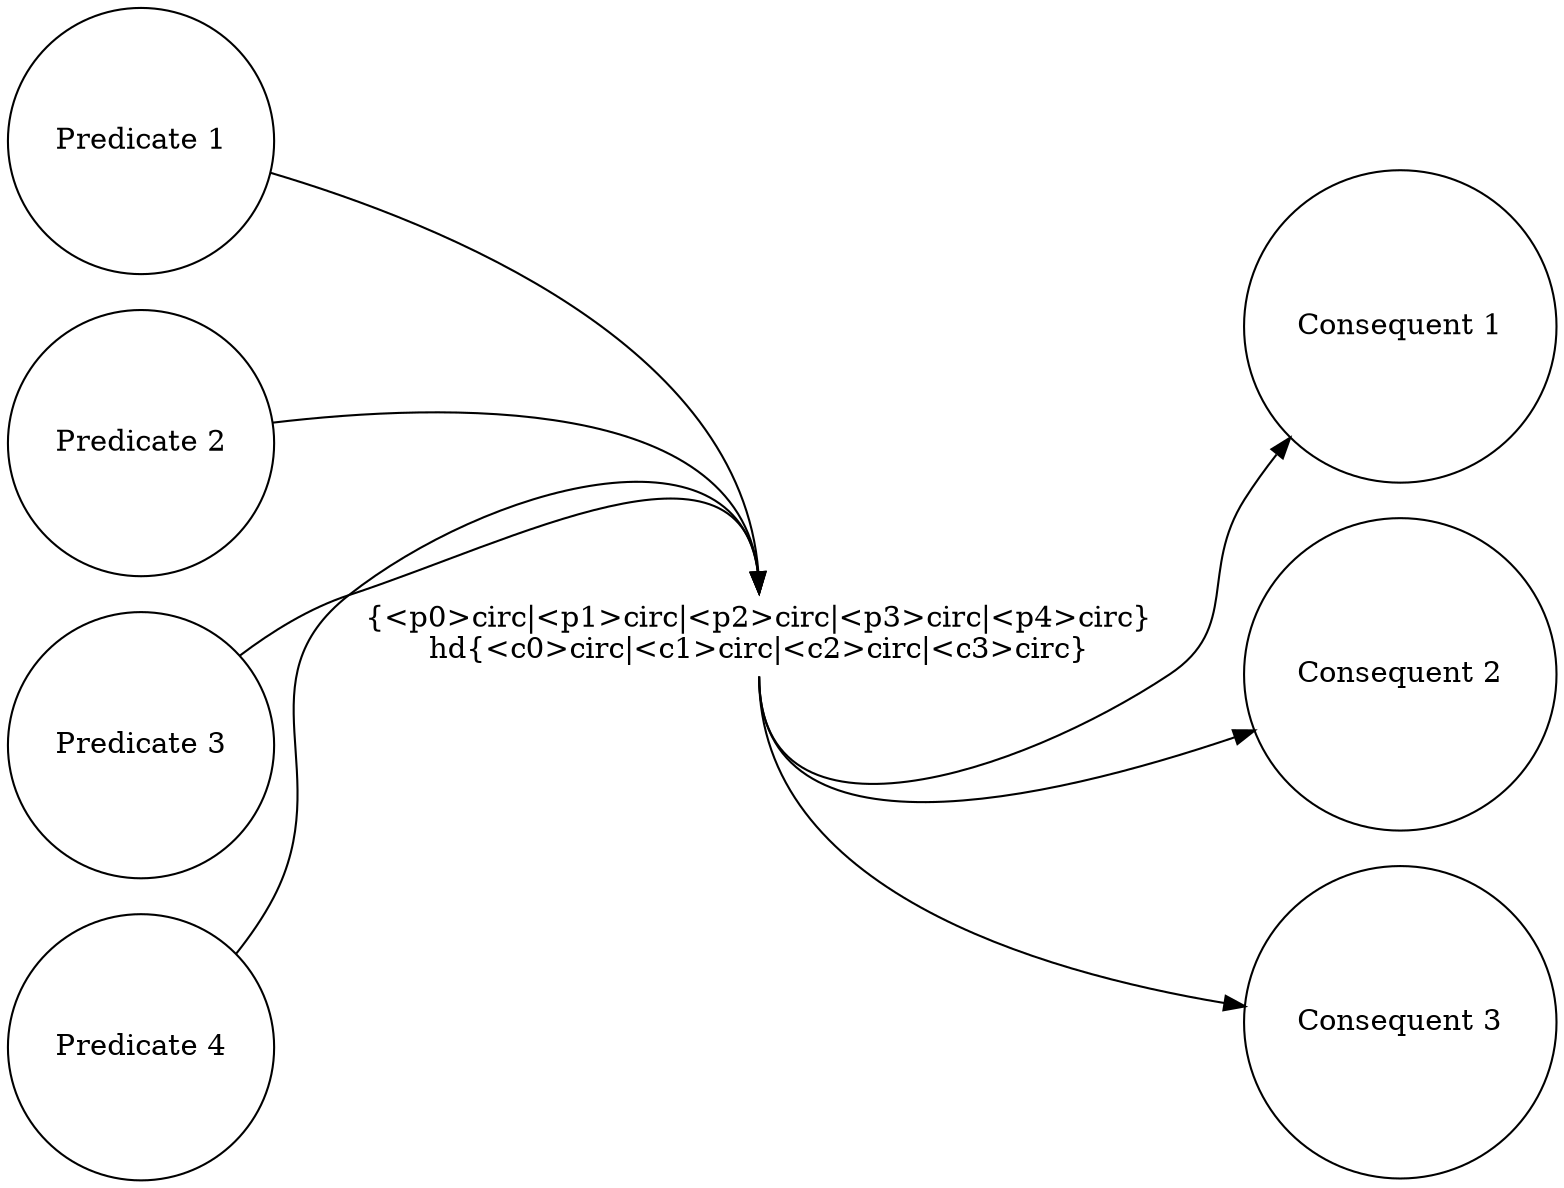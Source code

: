 // Horn Clause Example
digraph {
	rankdir=LR
	p1 [label="Predicate 1" shape=circle]
	p2 [label="Predicate 2" shape=circle]
	p3 [label="Predicate 3" shape=circle]
	p4 [label="Predicate 4" shape=circle]
	c1 [label="Consequent 1" shape=circle]
	c2 [label="Consequent 2" shape=circle]
	c3 [label="Consequent 3" shape=circle]
	h1 [label="{<p0>\circ|<p1>\circ|<p2>\circ|<p3>\circ|<p4>\circ}\lhd\{<c0>\circ|<c1>\circ|<c2>\circ|<c3>\circ}" shape=none]
	p1 -> h1 [headport=n tailport=p0]
	p2 -> h1 [headport=n tailport=p1]
	p3 -> h1 [headport=n tailport=p2]
	p4 -> h1 [headport=n tailport=p3]
	h1 -> c1 [headport=c0 tailport=s]
	h1 -> c2 [headport=c1 tailport=s]
	h1 -> c3 [headport=c2 tailport=s]
}
